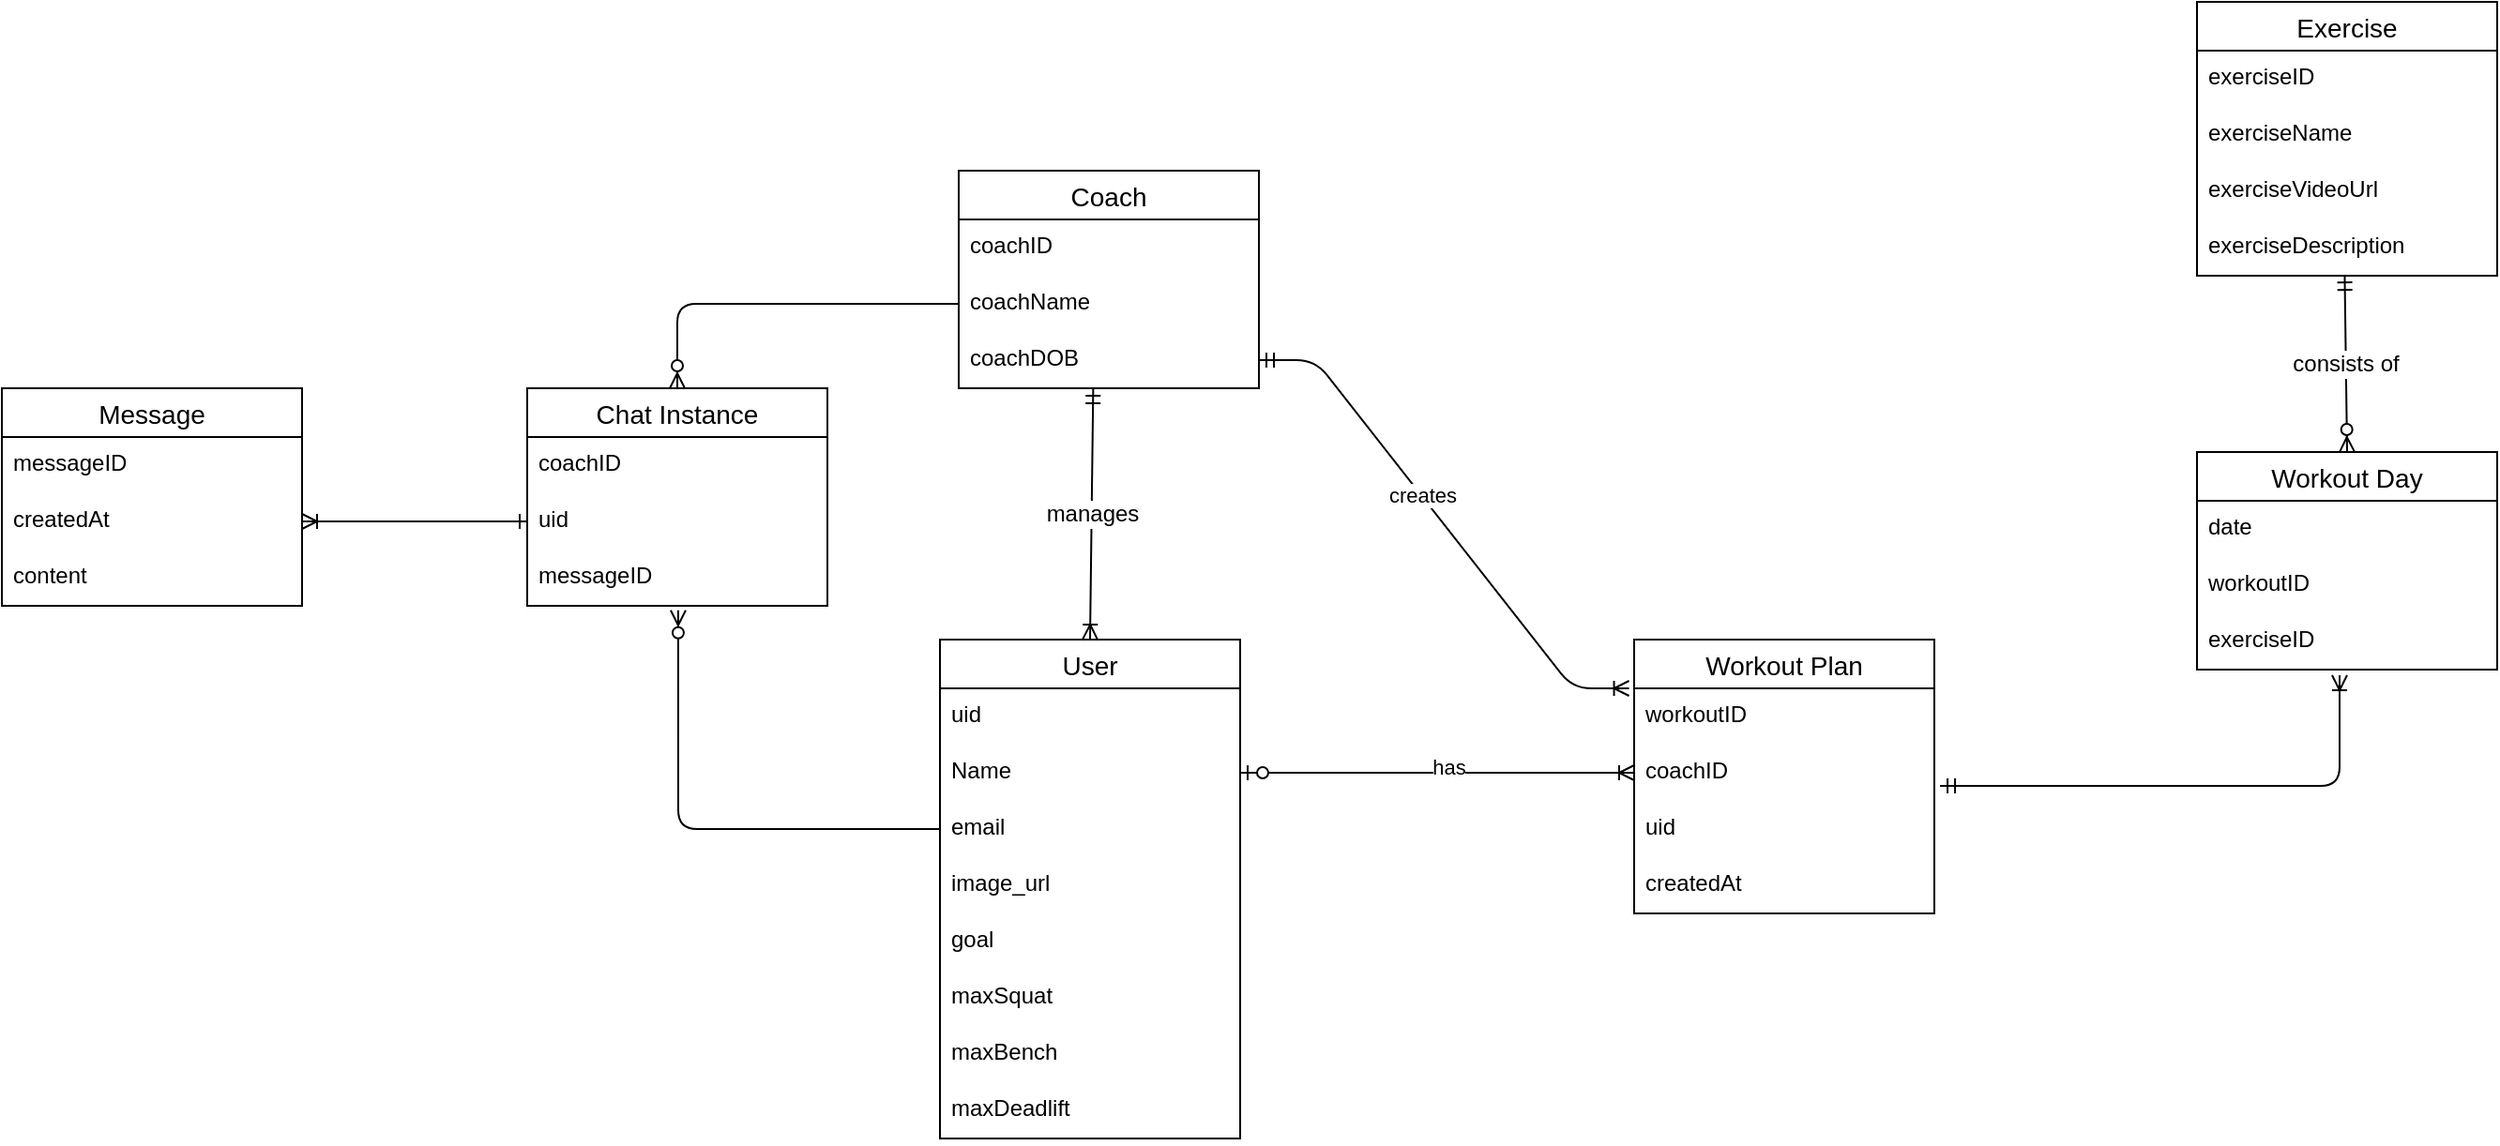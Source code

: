 <mxfile version="14.4.3" type="github">
  <diagram name="Page-1" id="c4acf3e9-155e-7222-9cf6-157b1a14988f">
    <mxGraphModel dx="1316" dy="1812" grid="1" gridSize="10" guides="1" tooltips="1" connect="1" arrows="1" fold="1" page="1" pageScale="1" pageWidth="850" pageHeight="1100" background="#ffffff" math="0" shadow="0">
      <root>
        <mxCell id="0" />
        <mxCell id="1" parent="0" />
        <mxCell id="7uAUo6AKqqScohGOQP_0-1" value="User" style="swimlane;fontStyle=0;childLayout=stackLayout;horizontal=1;startSize=26;horizontalStack=0;resizeParent=1;resizeParentMax=0;resizeLast=0;collapsible=1;marginBottom=0;align=center;fontSize=14;" parent="1" vertex="1">
          <mxGeometry x="100" y="300" width="160" height="266" as="geometry" />
        </mxCell>
        <mxCell id="7uAUo6AKqqScohGOQP_0-12" value="uid" style="text;strokeColor=none;fillColor=none;spacingLeft=4;spacingRight=4;overflow=hidden;rotatable=0;points=[[0,0.5],[1,0.5]];portConstraint=eastwest;fontSize=12;" parent="7uAUo6AKqqScohGOQP_0-1" vertex="1">
          <mxGeometry y="26" width="160" height="30" as="geometry" />
        </mxCell>
        <mxCell id="7uAUo6AKqqScohGOQP_0-2" value="Name" style="text;strokeColor=none;fillColor=none;spacingLeft=4;spacingRight=4;overflow=hidden;rotatable=0;points=[[0,0.5],[1,0.5]];portConstraint=eastwest;fontSize=12;" parent="7uAUo6AKqqScohGOQP_0-1" vertex="1">
          <mxGeometry y="56" width="160" height="30" as="geometry" />
        </mxCell>
        <mxCell id="7uAUo6AKqqScohGOQP_0-3" value="email" style="text;strokeColor=none;fillColor=none;spacingLeft=4;spacingRight=4;overflow=hidden;rotatable=0;points=[[0,0.5],[1,0.5]];portConstraint=eastwest;fontSize=12;" parent="7uAUo6AKqqScohGOQP_0-1" vertex="1">
          <mxGeometry y="86" width="160" height="30" as="geometry" />
        </mxCell>
        <mxCell id="7uAUo6AKqqScohGOQP_0-4" value="image_url" style="text;strokeColor=none;fillColor=none;spacingLeft=4;spacingRight=4;overflow=hidden;rotatable=0;points=[[0,0.5],[1,0.5]];portConstraint=eastwest;fontSize=12;" parent="7uAUo6AKqqScohGOQP_0-1" vertex="1">
          <mxGeometry y="116" width="160" height="30" as="geometry" />
        </mxCell>
        <mxCell id="r61DW4fbncvfxuwO6uVL-7" value="goal" style="text;strokeColor=none;fillColor=none;spacingLeft=4;spacingRight=4;overflow=hidden;rotatable=0;points=[[0,0.5],[1,0.5]];portConstraint=eastwest;fontSize=12;" parent="7uAUo6AKqqScohGOQP_0-1" vertex="1">
          <mxGeometry y="146" width="160" height="30" as="geometry" />
        </mxCell>
        <mxCell id="r61DW4fbncvfxuwO6uVL-8" value="maxSquat" style="text;strokeColor=none;fillColor=none;spacingLeft=4;spacingRight=4;overflow=hidden;rotatable=0;points=[[0,0.5],[1,0.5]];portConstraint=eastwest;fontSize=12;" parent="7uAUo6AKqqScohGOQP_0-1" vertex="1">
          <mxGeometry y="176" width="160" height="30" as="geometry" />
        </mxCell>
        <mxCell id="r61DW4fbncvfxuwO6uVL-9" value="maxBench" style="text;strokeColor=none;fillColor=none;spacingLeft=4;spacingRight=4;overflow=hidden;rotatable=0;points=[[0,0.5],[1,0.5]];portConstraint=eastwest;fontSize=12;" parent="7uAUo6AKqqScohGOQP_0-1" vertex="1">
          <mxGeometry y="206" width="160" height="30" as="geometry" />
        </mxCell>
        <mxCell id="r61DW4fbncvfxuwO6uVL-10" value="maxDeadlift" style="text;strokeColor=none;fillColor=none;spacingLeft=4;spacingRight=4;overflow=hidden;rotatable=0;points=[[0,0.5],[1,0.5]];portConstraint=eastwest;fontSize=12;" parent="7uAUo6AKqqScohGOQP_0-1" vertex="1">
          <mxGeometry y="236" width="160" height="30" as="geometry" />
        </mxCell>
        <mxCell id="7uAUo6AKqqScohGOQP_0-13" value="Workout Plan" style="swimlane;fontStyle=0;childLayout=stackLayout;horizontal=1;startSize=26;horizontalStack=0;resizeParent=1;resizeParentMax=0;resizeLast=0;collapsible=1;marginBottom=0;align=center;fontSize=14;" parent="1" vertex="1">
          <mxGeometry x="470" y="300" width="160" height="146" as="geometry" />
        </mxCell>
        <mxCell id="7uAUo6AKqqScohGOQP_0-14" value="workoutID" style="text;strokeColor=none;fillColor=none;spacingLeft=4;spacingRight=4;overflow=hidden;rotatable=0;points=[[0,0.5],[1,0.5]];portConstraint=eastwest;fontSize=12;" parent="7uAUo6AKqqScohGOQP_0-13" vertex="1">
          <mxGeometry y="26" width="160" height="30" as="geometry" />
        </mxCell>
        <mxCell id="7uAUo6AKqqScohGOQP_0-15" value="coachID" style="text;strokeColor=none;fillColor=none;spacingLeft=4;spacingRight=4;overflow=hidden;rotatable=0;points=[[0,0.5],[1,0.5]];portConstraint=eastwest;fontSize=12;" parent="7uAUo6AKqqScohGOQP_0-13" vertex="1">
          <mxGeometry y="56" width="160" height="30" as="geometry" />
        </mxCell>
        <mxCell id="7uAUo6AKqqScohGOQP_0-16" value="uid" style="text;strokeColor=none;fillColor=none;spacingLeft=4;spacingRight=4;overflow=hidden;rotatable=0;points=[[0,0.5],[1,0.5]];portConstraint=eastwest;fontSize=12;" parent="7uAUo6AKqqScohGOQP_0-13" vertex="1">
          <mxGeometry y="86" width="160" height="30" as="geometry" />
        </mxCell>
        <mxCell id="r61DW4fbncvfxuwO6uVL-13" value="createdAt" style="text;strokeColor=none;fillColor=none;spacingLeft=4;spacingRight=4;overflow=hidden;rotatable=0;points=[[0,0.5],[1,0.5]];portConstraint=eastwest;fontSize=12;" parent="7uAUo6AKqqScohGOQP_0-13" vertex="1">
          <mxGeometry y="116" width="160" height="30" as="geometry" />
        </mxCell>
        <mxCell id="7uAUo6AKqqScohGOQP_0-30" value="Exercise" style="swimlane;fontStyle=0;childLayout=stackLayout;horizontal=1;startSize=26;horizontalStack=0;resizeParent=1;resizeParentMax=0;resizeLast=0;collapsible=1;marginBottom=0;align=center;fontSize=14;" parent="1" vertex="1">
          <mxGeometry x="770" y="-40" width="160" height="146" as="geometry" />
        </mxCell>
        <mxCell id="7uAUo6AKqqScohGOQP_0-31" value="exerciseID" style="text;strokeColor=none;fillColor=none;spacingLeft=4;spacingRight=4;overflow=hidden;rotatable=0;points=[[0,0.5],[1,0.5]];portConstraint=eastwest;fontSize=12;" parent="7uAUo6AKqqScohGOQP_0-30" vertex="1">
          <mxGeometry y="26" width="160" height="30" as="geometry" />
        </mxCell>
        <mxCell id="7uAUo6AKqqScohGOQP_0-32" value="exerciseName" style="text;strokeColor=none;fillColor=none;spacingLeft=4;spacingRight=4;overflow=hidden;rotatable=0;points=[[0,0.5],[1,0.5]];portConstraint=eastwest;fontSize=12;" parent="7uAUo6AKqqScohGOQP_0-30" vertex="1">
          <mxGeometry y="56" width="160" height="30" as="geometry" />
        </mxCell>
        <mxCell id="7uAUo6AKqqScohGOQP_0-33" value="exerciseVideoUrl" style="text;strokeColor=none;fillColor=none;spacingLeft=4;spacingRight=4;overflow=hidden;rotatable=0;points=[[0,0.5],[1,0.5]];portConstraint=eastwest;fontSize=12;" parent="7uAUo6AKqqScohGOQP_0-30" vertex="1">
          <mxGeometry y="86" width="160" height="30" as="geometry" />
        </mxCell>
        <mxCell id="7uAUo6AKqqScohGOQP_0-39" value="exerciseDescription" style="text;strokeColor=none;fillColor=none;spacingLeft=4;spacingRight=4;overflow=hidden;rotatable=0;points=[[0,0.5],[1,0.5]];portConstraint=eastwest;fontSize=12;" parent="7uAUo6AKqqScohGOQP_0-30" vertex="1">
          <mxGeometry y="116" width="160" height="30" as="geometry" />
        </mxCell>
        <mxCell id="7uAUo6AKqqScohGOQP_0-35" value="Coach" style="swimlane;fontStyle=0;childLayout=stackLayout;horizontal=1;startSize=26;horizontalStack=0;resizeParent=1;resizeParentMax=0;resizeLast=0;collapsible=1;marginBottom=0;align=center;fontSize=14;" parent="1" vertex="1">
          <mxGeometry x="110" y="50" width="160" height="116" as="geometry" />
        </mxCell>
        <mxCell id="7uAUo6AKqqScohGOQP_0-36" value="coachID" style="text;strokeColor=none;fillColor=none;spacingLeft=4;spacingRight=4;overflow=hidden;rotatable=0;points=[[0,0.5],[1,0.5]];portConstraint=eastwest;fontSize=12;" parent="7uAUo6AKqqScohGOQP_0-35" vertex="1">
          <mxGeometry y="26" width="160" height="30" as="geometry" />
        </mxCell>
        <mxCell id="7uAUo6AKqqScohGOQP_0-37" value="coachName" style="text;strokeColor=none;fillColor=none;spacingLeft=4;spacingRight=4;overflow=hidden;rotatable=0;points=[[0,0.5],[1,0.5]];portConstraint=eastwest;fontSize=12;" parent="7uAUo6AKqqScohGOQP_0-35" vertex="1">
          <mxGeometry y="56" width="160" height="30" as="geometry" />
        </mxCell>
        <mxCell id="7uAUo6AKqqScohGOQP_0-38" value="coachDOB" style="text;strokeColor=none;fillColor=none;spacingLeft=4;spacingRight=4;overflow=hidden;rotatable=0;points=[[0,0.5],[1,0.5]];portConstraint=eastwest;fontSize=12;" parent="7uAUo6AKqqScohGOQP_0-35" vertex="1">
          <mxGeometry y="86" width="160" height="30" as="geometry" />
        </mxCell>
        <mxCell id="r61DW4fbncvfxuwO6uVL-1" value="" style="edgeStyle=entityRelationEdgeStyle;fontSize=12;html=1;endArrow=ERoneToMany;startArrow=ERzeroToOne;exitX=1;exitY=0.5;exitDx=0;exitDy=0;entryX=0;entryY=0.5;entryDx=0;entryDy=0;" parent="1" source="7uAUo6AKqqScohGOQP_0-2" target="7uAUo6AKqqScohGOQP_0-15" edge="1">
          <mxGeometry width="100" height="100" relative="1" as="geometry">
            <mxPoint x="400" y="530" as="sourcePoint" />
            <mxPoint x="500" y="430" as="targetPoint" />
          </mxGeometry>
        </mxCell>
        <mxCell id="r61DW4fbncvfxuwO6uVL-4" value="has" style="edgeLabel;html=1;align=center;verticalAlign=middle;resizable=0;points=[];" parent="r61DW4fbncvfxuwO6uVL-1" vertex="1" connectable="0">
          <mxGeometry x="0.051" y="3" relative="1" as="geometry">
            <mxPoint as="offset" />
          </mxGeometry>
        </mxCell>
        <mxCell id="r61DW4fbncvfxuwO6uVL-3" value="manages" style="fontSize=12;html=1;endArrow=ERoneToMany;startArrow=ERmandOne;exitX=0.448;exitY=1;exitDx=0;exitDy=0;exitPerimeter=0;entryX=0.5;entryY=0;entryDx=0;entryDy=0;" parent="1" source="7uAUo6AKqqScohGOQP_0-38" target="7uAUo6AKqqScohGOQP_0-1" edge="1">
          <mxGeometry width="100" height="100" relative="1" as="geometry">
            <mxPoint x="180" y="320" as="sourcePoint" />
            <mxPoint x="280" y="220" as="targetPoint" />
          </mxGeometry>
        </mxCell>
        <mxCell id="r61DW4fbncvfxuwO6uVL-5" value="" style="edgeStyle=entityRelationEdgeStyle;fontSize=12;html=1;endArrow=ERoneToMany;startArrow=ERmandOne;exitX=1;exitY=0.5;exitDx=0;exitDy=0;entryX=-0.017;entryY=0;entryDx=0;entryDy=0;entryPerimeter=0;" parent="1" source="7uAUo6AKqqScohGOQP_0-38" target="7uAUo6AKqqScohGOQP_0-14" edge="1">
          <mxGeometry width="100" height="100" relative="1" as="geometry">
            <mxPoint x="350" y="310" as="sourcePoint" />
            <mxPoint x="450" y="210" as="targetPoint" />
          </mxGeometry>
        </mxCell>
        <mxCell id="r61DW4fbncvfxuwO6uVL-6" value="creates" style="edgeLabel;html=1;align=center;verticalAlign=middle;resizable=0;points=[];" parent="r61DW4fbncvfxuwO6uVL-5" vertex="1" connectable="0">
          <mxGeometry x="-0.132" relative="1" as="geometry">
            <mxPoint y="-1" as="offset" />
          </mxGeometry>
        </mxCell>
        <mxCell id="r61DW4fbncvfxuwO6uVL-12" value="consists of" style="fontSize=12;html=1;endArrow=ERzeroToMany;startArrow=ERmandOne;exitX=0.492;exitY=0.987;exitDx=0;exitDy=0;exitPerimeter=0;entryX=0.5;entryY=0;entryDx=0;entryDy=0;" parent="1" source="7uAUo6AKqqScohGOQP_0-39" target="1mLAM4B4_AiHSl1nsz_U-2" edge="1">
          <mxGeometry width="100" height="100" relative="1" as="geometry">
            <mxPoint x="680" y="330" as="sourcePoint" />
            <mxPoint x="780" y="230" as="targetPoint" />
          </mxGeometry>
        </mxCell>
        <mxCell id="r61DW4fbncvfxuwO6uVL-15" value="Message" style="swimlane;fontStyle=0;childLayout=stackLayout;horizontal=1;startSize=26;horizontalStack=0;resizeParent=1;resizeParentMax=0;resizeLast=0;collapsible=1;marginBottom=0;align=center;fontSize=14;" parent="1" vertex="1">
          <mxGeometry x="-400" y="166" width="160" height="116" as="geometry" />
        </mxCell>
        <mxCell id="r61DW4fbncvfxuwO6uVL-16" value="messageID" style="text;strokeColor=none;fillColor=none;spacingLeft=4;spacingRight=4;overflow=hidden;rotatable=0;points=[[0,0.5],[1,0.5]];portConstraint=eastwest;fontSize=12;" parent="r61DW4fbncvfxuwO6uVL-15" vertex="1">
          <mxGeometry y="26" width="160" height="30" as="geometry" />
        </mxCell>
        <mxCell id="r61DW4fbncvfxuwO6uVL-17" value="createdAt" style="text;strokeColor=none;fillColor=none;spacingLeft=4;spacingRight=4;overflow=hidden;rotatable=0;points=[[0,0.5],[1,0.5]];portConstraint=eastwest;fontSize=12;" parent="r61DW4fbncvfxuwO6uVL-15" vertex="1">
          <mxGeometry y="56" width="160" height="30" as="geometry" />
        </mxCell>
        <mxCell id="r61DW4fbncvfxuwO6uVL-18" value="content" style="text;strokeColor=none;fillColor=none;spacingLeft=4;spacingRight=4;overflow=hidden;rotatable=0;points=[[0,0.5],[1,0.5]];portConstraint=eastwest;fontSize=12;" parent="r61DW4fbncvfxuwO6uVL-15" vertex="1">
          <mxGeometry y="86" width="160" height="30" as="geometry" />
        </mxCell>
        <mxCell id="r61DW4fbncvfxuwO6uVL-21" value="Chat Instance" style="swimlane;fontStyle=0;childLayout=stackLayout;horizontal=1;startSize=26;horizontalStack=0;resizeParent=1;resizeParentMax=0;resizeLast=0;collapsible=1;marginBottom=0;align=center;fontSize=14;" parent="1" vertex="1">
          <mxGeometry x="-120" y="166" width="160" height="116" as="geometry" />
        </mxCell>
        <mxCell id="r61DW4fbncvfxuwO6uVL-22" value="coachID" style="text;strokeColor=none;fillColor=none;spacingLeft=4;spacingRight=4;overflow=hidden;rotatable=0;points=[[0,0.5],[1,0.5]];portConstraint=eastwest;fontSize=12;" parent="r61DW4fbncvfxuwO6uVL-21" vertex="1">
          <mxGeometry y="26" width="160" height="30" as="geometry" />
        </mxCell>
        <mxCell id="r61DW4fbncvfxuwO6uVL-23" value="uid" style="text;strokeColor=none;fillColor=none;spacingLeft=4;spacingRight=4;overflow=hidden;rotatable=0;points=[[0,0.5],[1,0.5]];portConstraint=eastwest;fontSize=12;" parent="r61DW4fbncvfxuwO6uVL-21" vertex="1">
          <mxGeometry y="56" width="160" height="30" as="geometry" />
        </mxCell>
        <mxCell id="r61DW4fbncvfxuwO6uVL-24" value="messageID" style="text;strokeColor=none;fillColor=none;spacingLeft=4;spacingRight=4;overflow=hidden;rotatable=0;points=[[0,0.5],[1,0.5]];portConstraint=eastwest;fontSize=12;" parent="r61DW4fbncvfxuwO6uVL-21" vertex="1">
          <mxGeometry y="86" width="160" height="30" as="geometry" />
        </mxCell>
        <mxCell id="r61DW4fbncvfxuwO6uVL-25" value="" style="edgeStyle=orthogonalEdgeStyle;fontSize=12;html=1;endArrow=ERzeroToMany;exitX=0;exitY=0.5;exitDx=0;exitDy=0;entryX=0.5;entryY=0;entryDx=0;entryDy=0;endFill=1;" parent="1" source="7uAUo6AKqqScohGOQP_0-37" target="r61DW4fbncvfxuwO6uVL-21" edge="1">
          <mxGeometry width="100" height="100" relative="1" as="geometry">
            <mxPoint x="100" y="380" as="sourcePoint" />
            <mxPoint x="200" y="280" as="targetPoint" />
          </mxGeometry>
        </mxCell>
        <mxCell id="r61DW4fbncvfxuwO6uVL-28" value="" style="edgeStyle=orthogonalEdgeStyle;fontSize=12;html=1;endArrow=ERzeroToMany;endFill=1;exitX=0;exitY=0.5;exitDx=0;exitDy=0;entryX=0.503;entryY=1.08;entryDx=0;entryDy=0;entryPerimeter=0;" parent="1" source="7uAUo6AKqqScohGOQP_0-3" target="r61DW4fbncvfxuwO6uVL-24" edge="1">
          <mxGeometry width="100" height="100" relative="1" as="geometry">
            <mxPoint x="-140" y="480" as="sourcePoint" />
            <mxPoint x="-40" y="380" as="targetPoint" />
            <Array as="points">
              <mxPoint x="-39" y="401" />
            </Array>
          </mxGeometry>
        </mxCell>
        <mxCell id="r61DW4fbncvfxuwO6uVL-29" value="" style="fontSize=12;html=1;endArrow=ERoneToMany;endFill=0;exitX=0;exitY=0.5;exitDx=0;exitDy=0;entryX=1;entryY=0.5;entryDx=0;entryDy=0;startArrow=ERone;startFill=0;" parent="1" source="r61DW4fbncvfxuwO6uVL-23" target="r61DW4fbncvfxuwO6uVL-17" edge="1">
          <mxGeometry width="100" height="100" relative="1" as="geometry">
            <mxPoint x="-190" y="430" as="sourcePoint" />
            <mxPoint x="-180" y="300" as="targetPoint" />
          </mxGeometry>
        </mxCell>
        <mxCell id="1mLAM4B4_AiHSl1nsz_U-2" value="Workout Day" style="swimlane;fontStyle=0;childLayout=stackLayout;horizontal=1;startSize=26;horizontalStack=0;resizeParent=1;resizeParentMax=0;resizeLast=0;collapsible=1;marginBottom=0;align=center;fontSize=14;" vertex="1" parent="1">
          <mxGeometry x="770" y="200" width="160" height="116" as="geometry" />
        </mxCell>
        <mxCell id="1mLAM4B4_AiHSl1nsz_U-3" value="date" style="text;strokeColor=none;fillColor=none;spacingLeft=4;spacingRight=4;overflow=hidden;rotatable=0;points=[[0,0.5],[1,0.5]];portConstraint=eastwest;fontSize=12;" vertex="1" parent="1mLAM4B4_AiHSl1nsz_U-2">
          <mxGeometry y="26" width="160" height="30" as="geometry" />
        </mxCell>
        <mxCell id="1mLAM4B4_AiHSl1nsz_U-4" value="workoutID" style="text;strokeColor=none;fillColor=none;spacingLeft=4;spacingRight=4;overflow=hidden;rotatable=0;points=[[0,0.5],[1,0.5]];portConstraint=eastwest;fontSize=12;" vertex="1" parent="1mLAM4B4_AiHSl1nsz_U-2">
          <mxGeometry y="56" width="160" height="30" as="geometry" />
        </mxCell>
        <mxCell id="1mLAM4B4_AiHSl1nsz_U-5" value="exerciseID" style="text;strokeColor=none;fillColor=none;spacingLeft=4;spacingRight=4;overflow=hidden;rotatable=0;points=[[0,0.5],[1,0.5]];portConstraint=eastwest;fontSize=12;" vertex="1" parent="1mLAM4B4_AiHSl1nsz_U-2">
          <mxGeometry y="86" width="160" height="30" as="geometry" />
        </mxCell>
        <mxCell id="1mLAM4B4_AiHSl1nsz_U-6" value="" style="edgeStyle=orthogonalEdgeStyle;fontSize=12;html=1;endArrow=ERoneToMany;startArrow=ERmandOne;exitX=1.019;exitY=0.733;exitDx=0;exitDy=0;exitPerimeter=0;entryX=0.475;entryY=1.1;entryDx=0;entryDy=0;entryPerimeter=0;" edge="1" parent="1" source="7uAUo6AKqqScohGOQP_0-15" target="1mLAM4B4_AiHSl1nsz_U-5">
          <mxGeometry width="100" height="100" relative="1" as="geometry">
            <mxPoint x="780" y="500" as="sourcePoint" />
            <mxPoint x="880" y="400" as="targetPoint" />
            <Array as="points">
              <mxPoint x="846" y="378" />
            </Array>
          </mxGeometry>
        </mxCell>
      </root>
    </mxGraphModel>
  </diagram>
</mxfile>
